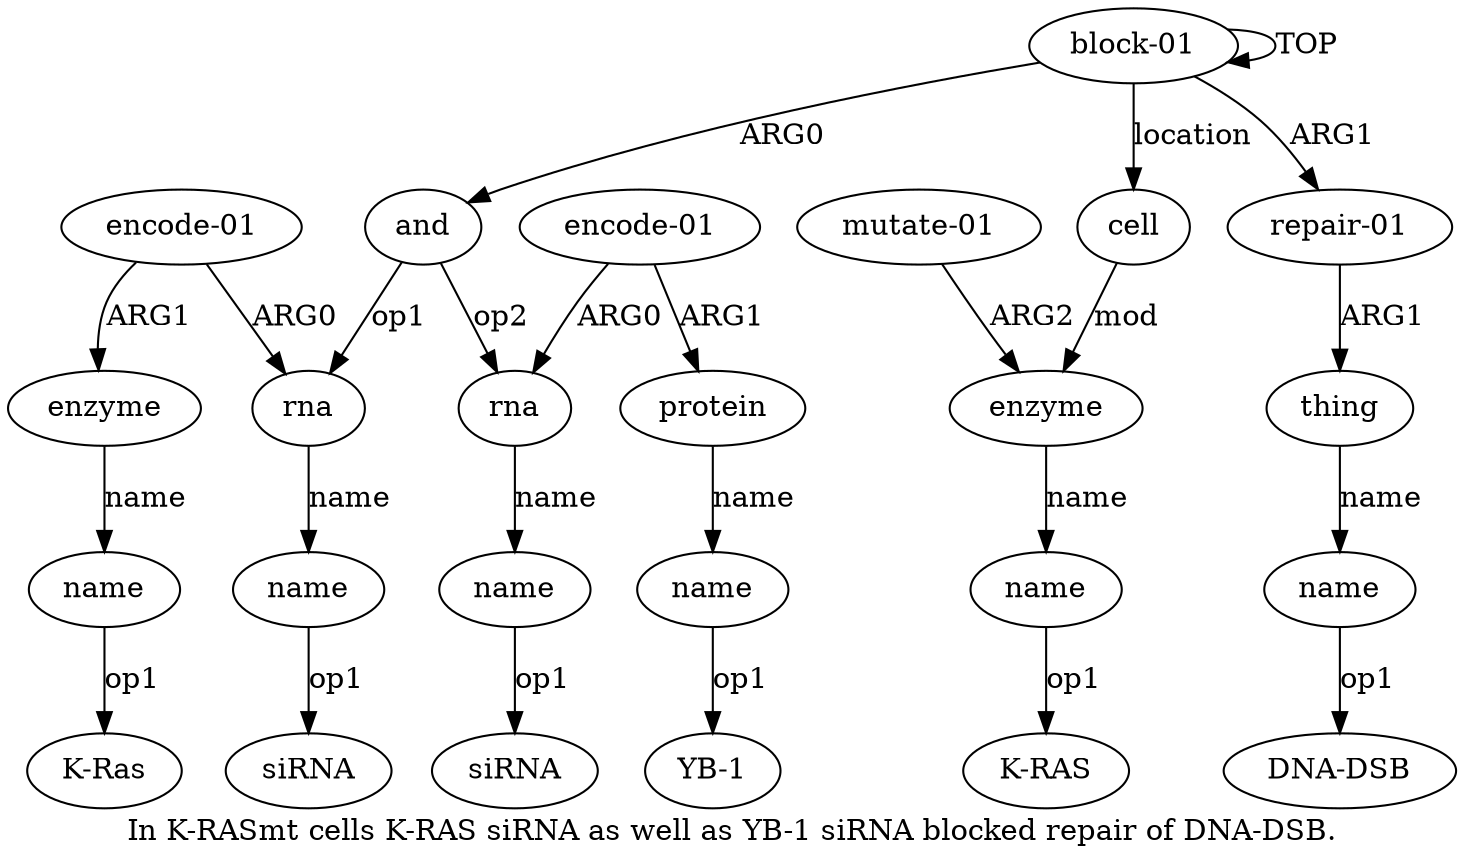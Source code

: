 digraph  {
	graph [label="In K-RASmt cells K-RAS siRNA as well as YB-1 siRNA blocked repair of DNA-DSB."];
	node [label="\N"];
	"a3 siRNA"	 [color=black,
		gold_ind=-1,
		gold_label=siRNA,
		label=siRNA,
		test_ind=-1,
		test_label=siRNA];
	"a6 K-Ras"	 [color=black,
		gold_ind=-1,
		gold_label="K-Ras",
		label="K-Ras",
		test_ind=-1,
		test_label="K-Ras"];
	"a17 K-RAS"	 [color=black,
		gold_ind=-1,
		gold_label="K-RAS",
		label="K-RAS",
		test_ind=-1,
		test_label="K-RAS"];
	"a14 DNA-DSB"	 [color=black,
		gold_ind=-1,
		gold_label="DNA-DSB",
		label="DNA-DSB",
		test_ind=-1,
		test_label="DNA-DSB"];
	a15	 [color=black,
		gold_ind=15,
		gold_label=cell,
		label=cell,
		test_ind=15,
		test_label=cell];
	a16	 [color=black,
		gold_ind=16,
		gold_label=enzyme,
		label=enzyme,
		test_ind=16,
		test_label=enzyme];
	a15 -> a16 [key=0,
	color=black,
	gold_label=mod,
	label=mod,
	test_label=mod];
a14 [color=black,
	gold_ind=14,
	gold_label=name,
	label=name,
	test_ind=14,
	test_label=name];
a14 -> "a14 DNA-DSB" [key=0,
color=black,
gold_label=op1,
label=op1,
test_label=op1];
a17 [color=black,
gold_ind=17,
gold_label=name,
label=name,
test_ind=17,
test_label=name];
a17 -> "a17 K-RAS" [key=0,
color=black,
gold_label=op1,
label=op1,
test_label=op1];
a16 -> a17 [key=0,
color=black,
gold_label=name,
label=name,
test_label=name];
a11 [color=black,
gold_ind=11,
gold_label=name,
label=name,
test_ind=11,
test_label=name];
"a11 YB-1" [color=black,
gold_ind=-1,
gold_label="YB-1",
label="YB-1",
test_ind=-1,
test_label="YB-1"];
a11 -> "a11 YB-1" [key=0,
color=black,
gold_label=op1,
label=op1,
test_label=op1];
a10 [color=black,
gold_ind=10,
gold_label=protein,
label=protein,
test_ind=10,
test_label=protein];
a10 -> a11 [key=0,
color=black,
gold_label=name,
label=name,
test_label=name];
a13 [color=black,
gold_ind=13,
gold_label=thing,
label=thing,
test_ind=13,
test_label=thing];
a13 -> a14 [key=0,
color=black,
gold_label=name,
label=name,
test_label=name];
a12 [color=black,
gold_ind=12,
gold_label="repair-01",
label="repair-01",
test_ind=12,
test_label="repair-01"];
a12 -> a13 [key=0,
color=black,
gold_label=ARG1,
label=ARG1,
test_label=ARG1];
a18 [color=black,
gold_ind=18,
gold_label="mutate-01",
label="mutate-01",
test_ind=18,
test_label="mutate-01"];
a18 -> a16 [key=0,
color=black,
gold_label=ARG2,
label=ARG2,
test_label=ARG2];
a1 [color=black,
gold_ind=1,
gold_label=and,
label=and,
test_ind=1,
test_label=and];
a2 [color=black,
gold_ind=2,
gold_label=rna,
label=rna,
test_ind=2,
test_label=rna];
a1 -> a2 [key=0,
color=black,
gold_label=op1,
label=op1,
test_label=op1];
a7 [color=black,
gold_ind=7,
gold_label=rna,
label=rna,
test_ind=7,
test_label=rna];
a1 -> a7 [key=0,
color=black,
gold_label=op2,
label=op2,
test_label=op2];
a0 [color=black,
gold_ind=0,
gold_label="block-01",
label="block-01",
test_ind=0,
test_label="block-01"];
a0 -> a15 [key=0,
color=black,
gold_label=location,
label=location,
test_label=location];
a0 -> a12 [key=0,
color=black,
gold_label=ARG1,
label=ARG1,
test_label=ARG1];
a0 -> a1 [key=0,
color=black,
gold_label=ARG0,
label=ARG0,
test_label=ARG0];
a0 -> a0 [key=0,
color=black,
gold_label=TOP,
label=TOP,
test_label=TOP];
a3 [color=black,
gold_ind=3,
gold_label=name,
label=name,
test_ind=3,
test_label=name];
a3 -> "a3 siRNA" [key=0,
color=black,
gold_label=op1,
label=op1,
test_label=op1];
a2 -> a3 [key=0,
color=black,
gold_label=name,
label=name,
test_label=name];
a5 [color=black,
gold_ind=5,
gold_label=enzyme,
label=enzyme,
test_ind=5,
test_label=enzyme];
a6 [color=black,
gold_ind=6,
gold_label=name,
label=name,
test_ind=6,
test_label=name];
a5 -> a6 [key=0,
color=black,
gold_label=name,
label=name,
test_label=name];
a4 [color=black,
gold_ind=4,
gold_label="encode-01",
label="encode-01",
test_ind=4,
test_label="encode-01"];
a4 -> a2 [key=0,
color=black,
gold_label=ARG0,
label=ARG0,
test_label=ARG0];
a4 -> a5 [key=0,
color=black,
gold_label=ARG1,
label=ARG1,
test_label=ARG1];
a8 [color=black,
gold_ind=8,
gold_label=name,
label=name,
test_ind=8,
test_label=name];
a7 -> a8 [key=0,
color=black,
gold_label=name,
label=name,
test_label=name];
a6 -> "a6 K-Ras" [key=0,
color=black,
gold_label=op1,
label=op1,
test_label=op1];
a9 [color=black,
gold_ind=9,
gold_label="encode-01",
label="encode-01",
test_ind=9,
test_label="encode-01"];
a9 -> a10 [key=0,
color=black,
gold_label=ARG1,
label=ARG1,
test_label=ARG1];
a9 -> a7 [key=0,
color=black,
gold_label=ARG0,
label=ARG0,
test_label=ARG0];
"a8 siRNA" [color=black,
gold_ind=-1,
gold_label=siRNA,
label=siRNA,
test_ind=-1,
test_label=siRNA];
a8 -> "a8 siRNA" [key=0,
color=black,
gold_label=op1,
label=op1,
test_label=op1];
}
